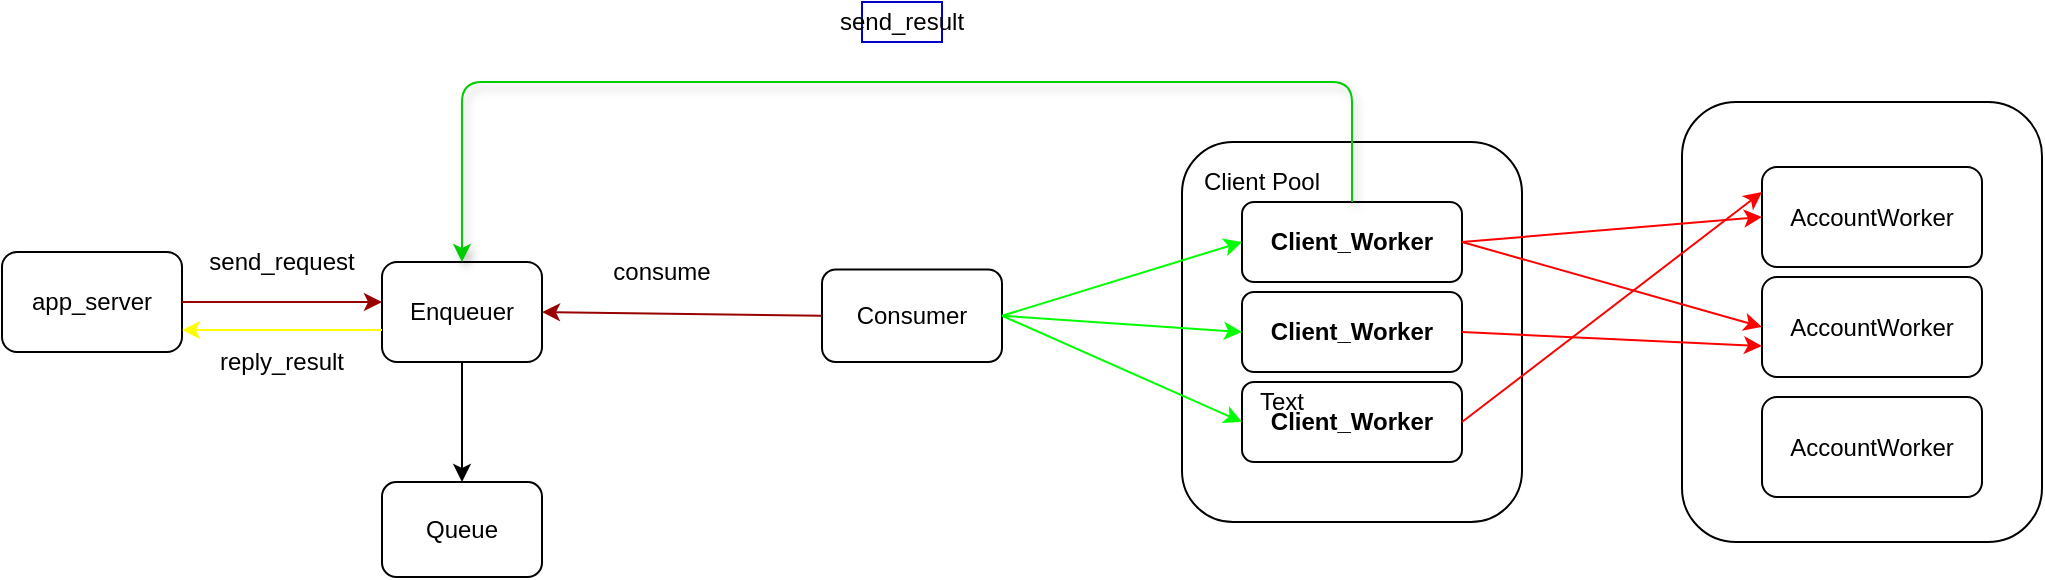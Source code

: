 <mxfile>
    <diagram id="fLNprXVYYqRdR4dScNe5" name="Page-1">
        <mxGraphModel dx="2186" dy="1678" grid="1" gridSize="10" guides="1" tooltips="1" connect="1" arrows="1" fold="1" page="1" pageScale="1" pageWidth="827" pageHeight="1169" math="0" shadow="0">
            <root>
                <mxCell id="0"/>
                <mxCell id="1" parent="0"/>
                <mxCell id="12" value="" style="rounded=1;whiteSpace=wrap;html=1;" parent="1" vertex="1">
                    <mxGeometry x="570" width="170" height="190" as="geometry"/>
                </mxCell>
                <mxCell id="2" value="app_server" style="rounded=1;whiteSpace=wrap;html=1;" parent="1" vertex="1">
                    <mxGeometry x="-20" y="55" width="90" height="50" as="geometry"/>
                </mxCell>
                <mxCell id="3" value="Enqueuer" style="rounded=1;whiteSpace=wrap;html=1;" parent="1" vertex="1">
                    <mxGeometry x="170" y="60" width="80" height="50" as="geometry"/>
                </mxCell>
                <mxCell id="4" value="Consumer" style="rounded=1;whiteSpace=wrap;html=1;" parent="1" vertex="1">
                    <mxGeometry x="390" y="63.75" width="90" height="46.25" as="geometry"/>
                </mxCell>
                <mxCell id="5" value="Server" style="rounded=1;whiteSpace=wrap;html=1;" parent="1" vertex="1">
                    <mxGeometry x="820" y="-20" width="180" height="220" as="geometry"/>
                </mxCell>
                <mxCell id="9" value="Client_Worker" style="rounded=1;whiteSpace=wrap;html=1;fontStyle=1" parent="1" vertex="1">
                    <mxGeometry x="600" y="30" width="110" height="40" as="geometry"/>
                </mxCell>
                <mxCell id="13" value="Client_Worker" style="rounded=1;whiteSpace=wrap;html=1;fontStyle=1" parent="1" vertex="1">
                    <mxGeometry x="600" y="75" width="110" height="40" as="geometry"/>
                </mxCell>
                <mxCell id="14" value="Client_Worker" style="rounded=1;whiteSpace=wrap;html=1;fontStyle=1" parent="1" vertex="1">
                    <mxGeometry x="600" y="120" width="110" height="40" as="geometry"/>
                </mxCell>
                <mxCell id="15" value="AccountWorker" style="rounded=1;whiteSpace=wrap;html=1;" parent="1" vertex="1">
                    <mxGeometry x="860" y="67.5" width="110" height="50" as="geometry"/>
                </mxCell>
                <mxCell id="16" value="AccountWorker" style="rounded=1;whiteSpace=wrap;html=1;" parent="1" vertex="1">
                    <mxGeometry x="860" y="12.5" width="110" height="50" as="geometry"/>
                </mxCell>
                <mxCell id="17" value="AccountWorker" style="rounded=1;whiteSpace=wrap;html=1;" parent="1" vertex="1">
                    <mxGeometry x="860" y="127.5" width="110" height="50" as="geometry"/>
                </mxCell>
                <mxCell id="18" value="" style="endArrow=classic;html=1;exitX=1;exitY=0.5;exitDx=0;exitDy=0;fillColor=#FF0000;strokeColor=#990000;" parent="1" source="2" edge="1">
                    <mxGeometry width="50" height="50" relative="1" as="geometry">
                        <mxPoint x="460" y="120" as="sourcePoint"/>
                        <mxPoint x="170" y="80" as="targetPoint"/>
                    </mxGeometry>
                </mxCell>
                <mxCell id="21" value="" style="endArrow=classic;html=1;exitX=1;exitY=0.5;exitDx=0;exitDy=0;entryX=0;entryY=0.5;entryDx=0;entryDy=0;strokeColor=#00FF00;" parent="1" source="4" target="9" edge="1">
                    <mxGeometry width="50" height="50" relative="1" as="geometry">
                        <mxPoint x="140" y="90.0" as="sourcePoint"/>
                        <mxPoint x="180" y="90.0" as="targetPoint"/>
                    </mxGeometry>
                </mxCell>
                <mxCell id="22" value="" style="endArrow=classic;html=1;exitX=1;exitY=0.5;exitDx=0;exitDy=0;entryX=0;entryY=0.5;entryDx=0;entryDy=0;strokeColor=#00FF00;" parent="1" source="4" target="13" edge="1">
                    <mxGeometry width="50" height="50" relative="1" as="geometry">
                        <mxPoint x="490" y="96.875" as="sourcePoint"/>
                        <mxPoint x="610" y="60.0" as="targetPoint"/>
                    </mxGeometry>
                </mxCell>
                <mxCell id="23" value="" style="endArrow=classic;html=1;entryX=0;entryY=0.5;entryDx=0;entryDy=0;fillColor=#00FF00;strokeColor=#00FF00;exitX=1;exitY=0.5;exitDx=0;exitDy=0;" parent="1" target="14" edge="1" source="4">
                    <mxGeometry width="50" height="50" relative="1" as="geometry">
                        <mxPoint x="490" y="90" as="sourcePoint"/>
                        <mxPoint x="610" y="105.0" as="targetPoint"/>
                    </mxGeometry>
                </mxCell>
                <mxCell id="24" value="" style="endArrow=classic;html=1;exitX=1;exitY=0.5;exitDx=0;exitDy=0;entryX=0;entryY=0.5;entryDx=0;entryDy=0;strokeColor=#FF0000;" parent="1" source="9" target="16" edge="1">
                    <mxGeometry width="50" height="50" relative="1" as="geometry">
                        <mxPoint x="460" y="120" as="sourcePoint"/>
                        <mxPoint x="510" y="70" as="targetPoint"/>
                    </mxGeometry>
                </mxCell>
                <mxCell id="25" value="" style="endArrow=classic;html=1;exitX=1;exitY=0.5;exitDx=0;exitDy=0;entryX=0;entryY=0.5;entryDx=0;entryDy=0;fillColor=#FF0000;strokeColor=#FF0000;" parent="1" source="9" target="15" edge="1">
                    <mxGeometry width="50" height="50" relative="1" as="geometry">
                        <mxPoint x="720" y="60.0" as="sourcePoint"/>
                        <mxPoint x="870" y="47.5" as="targetPoint"/>
                    </mxGeometry>
                </mxCell>
                <mxCell id="26" value="" style="endArrow=classic;html=1;exitX=1;exitY=0.5;exitDx=0;exitDy=0;fillColor=#FF0000;strokeColor=#FF0000;" parent="1" source="13" edge="1">
                    <mxGeometry width="50" height="50" relative="1" as="geometry">
                        <mxPoint x="720" y="60.0" as="sourcePoint"/>
                        <mxPoint x="860" y="102" as="targetPoint"/>
                    </mxGeometry>
                </mxCell>
                <mxCell id="27" value="" style="endArrow=classic;html=1;exitX=1;exitY=0.5;exitDx=0;exitDy=0;entryX=0;entryY=0.25;entryDx=0;entryDy=0;fillColor=#FF0000;strokeColor=#FF0000;" parent="1" source="14" target="16" edge="1">
                    <mxGeometry width="50" height="50" relative="1" as="geometry">
                        <mxPoint x="730" y="70.0" as="sourcePoint"/>
                        <mxPoint x="880" y="112.5" as="targetPoint"/>
                    </mxGeometry>
                </mxCell>
                <mxCell id="28" value="" style="edgeStyle=elbowEdgeStyle;elbow=vertical;endArrow=classic;html=1;exitX=0.5;exitY=0;exitDx=0;exitDy=0;fillColor=#0000CC;shadow=1;strokeColor=#00CC00;" parent="1" source="9" edge="1" target="3">
                    <mxGeometry width="50" height="50" relative="1" as="geometry">
                        <mxPoint x="460" y="120" as="sourcePoint"/>
                        <mxPoint x="80" y="50" as="targetPoint"/>
                        <Array as="points">
                            <mxPoint x="370" y="-30"/>
                        </Array>
                    </mxGeometry>
                </mxCell>
                <mxCell id="29" value="Queue" style="rounded=1;whiteSpace=wrap;html=1;" vertex="1" parent="1">
                    <mxGeometry x="170" y="170" width="80" height="47.5" as="geometry"/>
                </mxCell>
                <mxCell id="30" value="" style="endArrow=classic;html=1;exitX=0.5;exitY=1;exitDx=0;exitDy=0;entryX=0.5;entryY=0;entryDx=0;entryDy=0;" edge="1" parent="1" source="3" target="29">
                    <mxGeometry width="50" height="50" relative="1" as="geometry">
                        <mxPoint x="140" y="90" as="sourcePoint"/>
                        <mxPoint x="180" y="90" as="targetPoint"/>
                    </mxGeometry>
                </mxCell>
                <mxCell id="31" value="" style="endArrow=classic;html=1;exitX=0;exitY=0.5;exitDx=0;exitDy=0;entryX=1;entryY=0.5;entryDx=0;entryDy=0;strokeColor=#990000;" edge="1" parent="1" source="4" target="3">
                    <mxGeometry width="50" height="50" relative="1" as="geometry">
                        <mxPoint x="500" y="100" as="sourcePoint"/>
                        <mxPoint x="260" y="87" as="targetPoint"/>
                    </mxGeometry>
                </mxCell>
                <mxCell id="32" value="Client Pool" style="text;html=1;strokeColor=none;fillColor=none;align=center;verticalAlign=middle;whiteSpace=wrap;rounded=0;" vertex="1" parent="1">
                    <mxGeometry x="560" y="10" width="100" height="20" as="geometry"/>
                </mxCell>
                <mxCell id="33" value="send_result" style="text;html=1;strokeColor=#0000CC;fillColor=none;align=center;verticalAlign=middle;whiteSpace=wrap;rounded=0;" vertex="1" parent="1">
                    <mxGeometry x="410" y="-70" width="40" height="20" as="geometry"/>
                </mxCell>
                <mxCell id="34" value="consume" style="text;html=1;strokeColor=none;fillColor=none;align=center;verticalAlign=middle;whiteSpace=wrap;rounded=0;" vertex="1" parent="1">
                    <mxGeometry x="290" y="55" width="40" height="20" as="geometry"/>
                </mxCell>
                <mxCell id="35" value="send_request" style="text;html=1;strokeColor=none;fillColor=none;align=center;verticalAlign=middle;whiteSpace=wrap;rounded=0;" vertex="1" parent="1">
                    <mxGeometry x="100" y="50" width="40" height="20" as="geometry"/>
                </mxCell>
                <mxCell id="38" value="reply_result" style="text;html=1;strokeColor=none;fillColor=none;align=center;verticalAlign=middle;whiteSpace=wrap;rounded=0;" vertex="1" parent="1">
                    <mxGeometry x="100" y="100" width="40" height="20" as="geometry"/>
                </mxCell>
                <mxCell id="41" value="" style="endArrow=classic;html=1;entryX=1;entryY=0.5;entryDx=0;entryDy=0;strokeColor=#FFFF00;" edge="1" parent="1">
                    <mxGeometry width="50" height="50" relative="1" as="geometry">
                        <mxPoint x="170" y="94" as="sourcePoint"/>
                        <mxPoint x="70" y="94.06" as="targetPoint"/>
                    </mxGeometry>
                </mxCell>
                <mxCell id="42" value="Text" style="text;html=1;strokeColor=none;fillColor=none;align=center;verticalAlign=middle;whiteSpace=wrap;rounded=0;" vertex="1" parent="1">
                    <mxGeometry x="600" y="120" width="40" height="20" as="geometry"/>
                </mxCell>
            </root>
        </mxGraphModel>
    </diagram>
</mxfile>